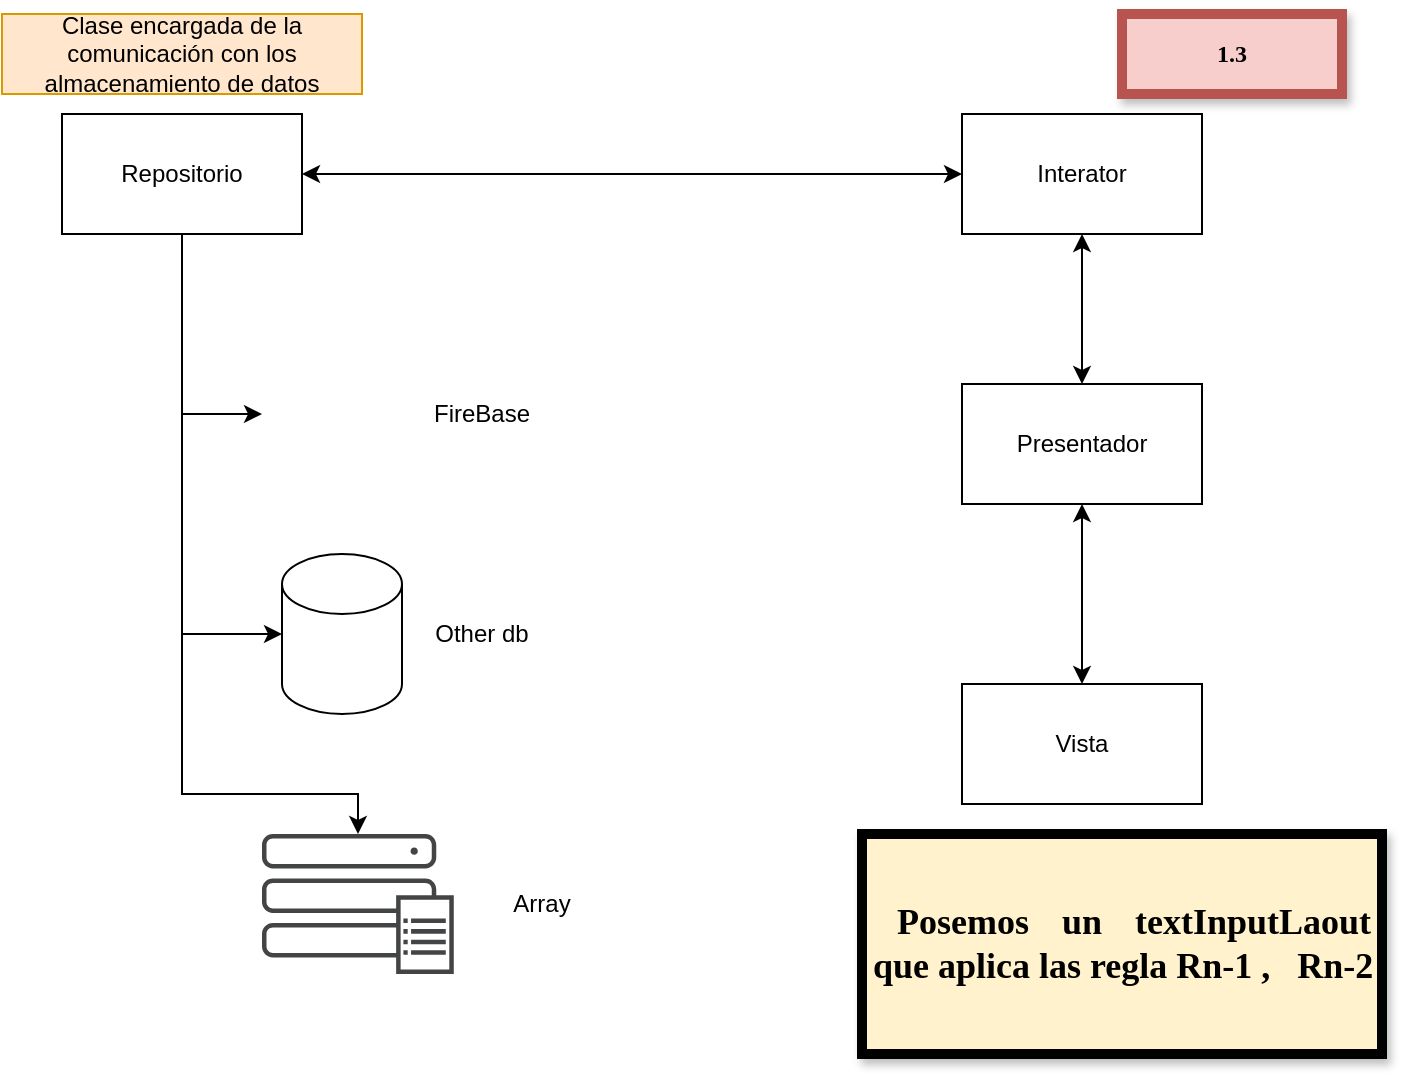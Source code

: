 <mxfile version="15.7.4" type="github">
  <diagram id="6IK1Bddi_FLpw86vCZfW" name="Page-1">
    <mxGraphModel dx="1038" dy="579" grid="1" gridSize="10" guides="1" tooltips="1" connect="1" arrows="1" fold="1" page="1" pageScale="1" pageWidth="827" pageHeight="1169" math="0" shadow="0">
      <root>
        <mxCell id="0" />
        <mxCell id="1" parent="0" />
        <mxCell id="dRNRdsOuCcTUxrF4bdvi-7" style="edgeStyle=orthogonalEdgeStyle;rounded=0;orthogonalLoop=1;jettySize=auto;html=1;entryX=0;entryY=0.5;entryDx=0;entryDy=0;" parent="1" source="dRNRdsOuCcTUxrF4bdvi-2" target="dRNRdsOuCcTUxrF4bdvi-5" edge="1">
          <mxGeometry relative="1" as="geometry" />
        </mxCell>
        <mxCell id="dRNRdsOuCcTUxrF4bdvi-8" style="edgeStyle=orthogonalEdgeStyle;rounded=0;orthogonalLoop=1;jettySize=auto;html=1;exitX=0.5;exitY=1;exitDx=0;exitDy=0;entryX=0;entryY=0.5;entryDx=0;entryDy=0;entryPerimeter=0;" parent="1" source="dRNRdsOuCcTUxrF4bdvi-2" target="dRNRdsOuCcTUxrF4bdvi-3" edge="1">
          <mxGeometry relative="1" as="geometry" />
        </mxCell>
        <mxCell id="dRNRdsOuCcTUxrF4bdvi-9" style="edgeStyle=orthogonalEdgeStyle;rounded=0;orthogonalLoop=1;jettySize=auto;html=1;exitX=0.5;exitY=1;exitDx=0;exitDy=0;" parent="1" source="dRNRdsOuCcTUxrF4bdvi-2" target="dRNRdsOuCcTUxrF4bdvi-6" edge="1">
          <mxGeometry relative="1" as="geometry">
            <mxPoint x="140" y="490" as="targetPoint" />
            <Array as="points">
              <mxPoint x="140" y="420" />
              <mxPoint x="228" y="420" />
            </Array>
          </mxGeometry>
        </mxCell>
        <mxCell id="dRNRdsOuCcTUxrF4bdvi-15" style="edgeStyle=orthogonalEdgeStyle;rounded=0;orthogonalLoop=1;jettySize=auto;html=1;exitX=1;exitY=0.5;exitDx=0;exitDy=0;entryX=0;entryY=0.5;entryDx=0;entryDy=0;startArrow=classic;startFill=1;" parent="1" source="dRNRdsOuCcTUxrF4bdvi-2" target="dRNRdsOuCcTUxrF4bdvi-14" edge="1">
          <mxGeometry relative="1" as="geometry" />
        </mxCell>
        <mxCell id="dRNRdsOuCcTUxrF4bdvi-2" value="Repositorio" style="rounded=0;whiteSpace=wrap;html=1;" parent="1" vertex="1">
          <mxGeometry x="80" y="80" width="120" height="60" as="geometry" />
        </mxCell>
        <mxCell id="dRNRdsOuCcTUxrF4bdvi-3" value="" style="shape=cylinder3;whiteSpace=wrap;html=1;boundedLbl=1;backgroundOutline=1;size=15;" parent="1" vertex="1">
          <mxGeometry x="190" y="300" width="60" height="80" as="geometry" />
        </mxCell>
        <mxCell id="dRNRdsOuCcTUxrF4bdvi-5" value="" style="shape=image;html=1;verticalAlign=top;verticalLabelPosition=bottom;labelBackgroundColor=#ffffff;imageAspect=0;aspect=fixed;image=https://cdn4.iconfinder.com/data/icons/logos-brands-5/24/firebase-128.png" parent="1" vertex="1">
          <mxGeometry x="180" y="190" width="80" height="80" as="geometry" />
        </mxCell>
        <mxCell id="dRNRdsOuCcTUxrF4bdvi-6" value="" style="sketch=0;pointerEvents=1;shadow=0;dashed=0;html=1;strokeColor=none;fillColor=#434445;aspect=fixed;labelPosition=center;verticalLabelPosition=bottom;verticalAlign=top;align=center;outlineConnect=0;shape=mxgraph.vvd.array_manager;" parent="1" vertex="1">
          <mxGeometry x="180" y="440" width="95.89" height="70" as="geometry" />
        </mxCell>
        <mxCell id="dRNRdsOuCcTUxrF4bdvi-10" value="Clase encargada de la comunicación con los almacenamiento de datos" style="text;html=1;strokeColor=#d79b00;fillColor=#ffe6cc;align=center;verticalAlign=middle;whiteSpace=wrap;rounded=0;" parent="1" vertex="1">
          <mxGeometry x="50" y="30" width="180" height="40" as="geometry" />
        </mxCell>
        <mxCell id="dRNRdsOuCcTUxrF4bdvi-11" value="FireBase" style="text;html=1;strokeColor=none;fillColor=none;align=center;verticalAlign=middle;whiteSpace=wrap;rounded=0;" parent="1" vertex="1">
          <mxGeometry x="260" y="215" width="60" height="30" as="geometry" />
        </mxCell>
        <mxCell id="dRNRdsOuCcTUxrF4bdvi-12" value="Other db" style="text;html=1;strokeColor=none;fillColor=none;align=center;verticalAlign=middle;whiteSpace=wrap;rounded=0;" parent="1" vertex="1">
          <mxGeometry x="260" y="325" width="60" height="30" as="geometry" />
        </mxCell>
        <mxCell id="dRNRdsOuCcTUxrF4bdvi-13" value="Array" style="text;html=1;strokeColor=none;fillColor=none;align=center;verticalAlign=middle;whiteSpace=wrap;rounded=0;" parent="1" vertex="1">
          <mxGeometry x="290" y="460" width="60" height="30" as="geometry" />
        </mxCell>
        <mxCell id="Sz5xXB3OdpEm1Yu7rBPH-2" style="edgeStyle=orthogonalEdgeStyle;rounded=0;orthogonalLoop=1;jettySize=auto;html=1;entryX=0.5;entryY=0;entryDx=0;entryDy=0;startArrow=classic;startFill=1;" edge="1" parent="1" source="dRNRdsOuCcTUxrF4bdvi-14" target="Sz5xXB3OdpEm1Yu7rBPH-1">
          <mxGeometry relative="1" as="geometry" />
        </mxCell>
        <mxCell id="dRNRdsOuCcTUxrF4bdvi-14" value="Interator" style="rounded=0;whiteSpace=wrap;html=1;" parent="1" vertex="1">
          <mxGeometry x="530" y="80" width="120" height="60" as="geometry" />
        </mxCell>
        <mxCell id="Sz5xXB3OdpEm1Yu7rBPH-4" style="edgeStyle=orthogonalEdgeStyle;rounded=0;orthogonalLoop=1;jettySize=auto;html=1;startArrow=classic;startFill=1;" edge="1" parent="1" source="Sz5xXB3OdpEm1Yu7rBPH-1" target="Sz5xXB3OdpEm1Yu7rBPH-3">
          <mxGeometry relative="1" as="geometry" />
        </mxCell>
        <mxCell id="Sz5xXB3OdpEm1Yu7rBPH-1" value="Presentador" style="rounded=0;whiteSpace=wrap;html=1;" vertex="1" parent="1">
          <mxGeometry x="530" y="215" width="120" height="60" as="geometry" />
        </mxCell>
        <mxCell id="Sz5xXB3OdpEm1Yu7rBPH-3" value="Vista" style="rounded=0;whiteSpace=wrap;html=1;" vertex="1" parent="1">
          <mxGeometry x="530" y="365" width="120" height="60" as="geometry" />
        </mxCell>
        <mxCell id="Sz5xXB3OdpEm1Yu7rBPH-6" value="&lt;h2 style=&quot;text-align: justify&quot;&gt;&lt;font face=&quot;Comic Sans MS&quot; style=&quot;line-height: 0.9&quot;&gt;&amp;nbsp;Posemos un textInputLaout&amp;nbsp; &amp;nbsp;que aplica las regla Rn-1 ,&amp;nbsp; &amp;nbsp;Rn-2&lt;/font&gt;&lt;/h2&gt;" style="text;html=1;strokeColor=#000000;fillColor=#fff2cc;align=center;verticalAlign=middle;whiteSpace=wrap;rounded=0;strokeWidth=5;perimeterSpacing=0;glass=0;sketch=0;shadow=1;" vertex="1" parent="1">
          <mxGeometry x="480" y="440" width="260" height="110" as="geometry" />
        </mxCell>
        <mxCell id="Sz5xXB3OdpEm1Yu7rBPH-7" value="&lt;h2 style=&quot;text-align: justify; font-size: 12px;&quot;&gt;&lt;font face=&quot;Comic Sans MS&quot; style=&quot;line-height: 0.9; font-size: 12px;&quot;&gt;1.3&lt;/font&gt;&lt;/h2&gt;" style="text;html=1;strokeColor=#b85450;fillColor=#f8cecc;align=center;verticalAlign=middle;whiteSpace=wrap;rounded=0;strokeWidth=5;perimeterSpacing=0;glass=0;sketch=0;shadow=1;fontSize=12;" vertex="1" parent="1">
          <mxGeometry x="610" y="30" width="110" height="40" as="geometry" />
        </mxCell>
      </root>
    </mxGraphModel>
  </diagram>
</mxfile>
